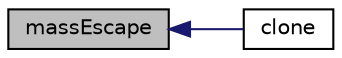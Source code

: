 digraph "massEscape"
{
  bgcolor="transparent";
  edge [fontname="Helvetica",fontsize="10",labelfontname="Helvetica",labelfontsize="10"];
  node [fontname="Helvetica",fontsize="10",shape=record];
  rankdir="LR";
  Node143 [label="massEscape",height=0.2,width=0.4,color="black", fillcolor="grey75", style="filled", fontcolor="black"];
  Node143 -> Node144 [dir="back",color="midnightblue",fontsize="10",style="solid",fontname="Helvetica"];
  Node144 [label="clone",height=0.2,width=0.4,color="black",URL="$a25301.html#a19fcffd9a5a9696704048ea06217c70f",tooltip="Construct and return a clone using supplied owner cloud. "];
}
